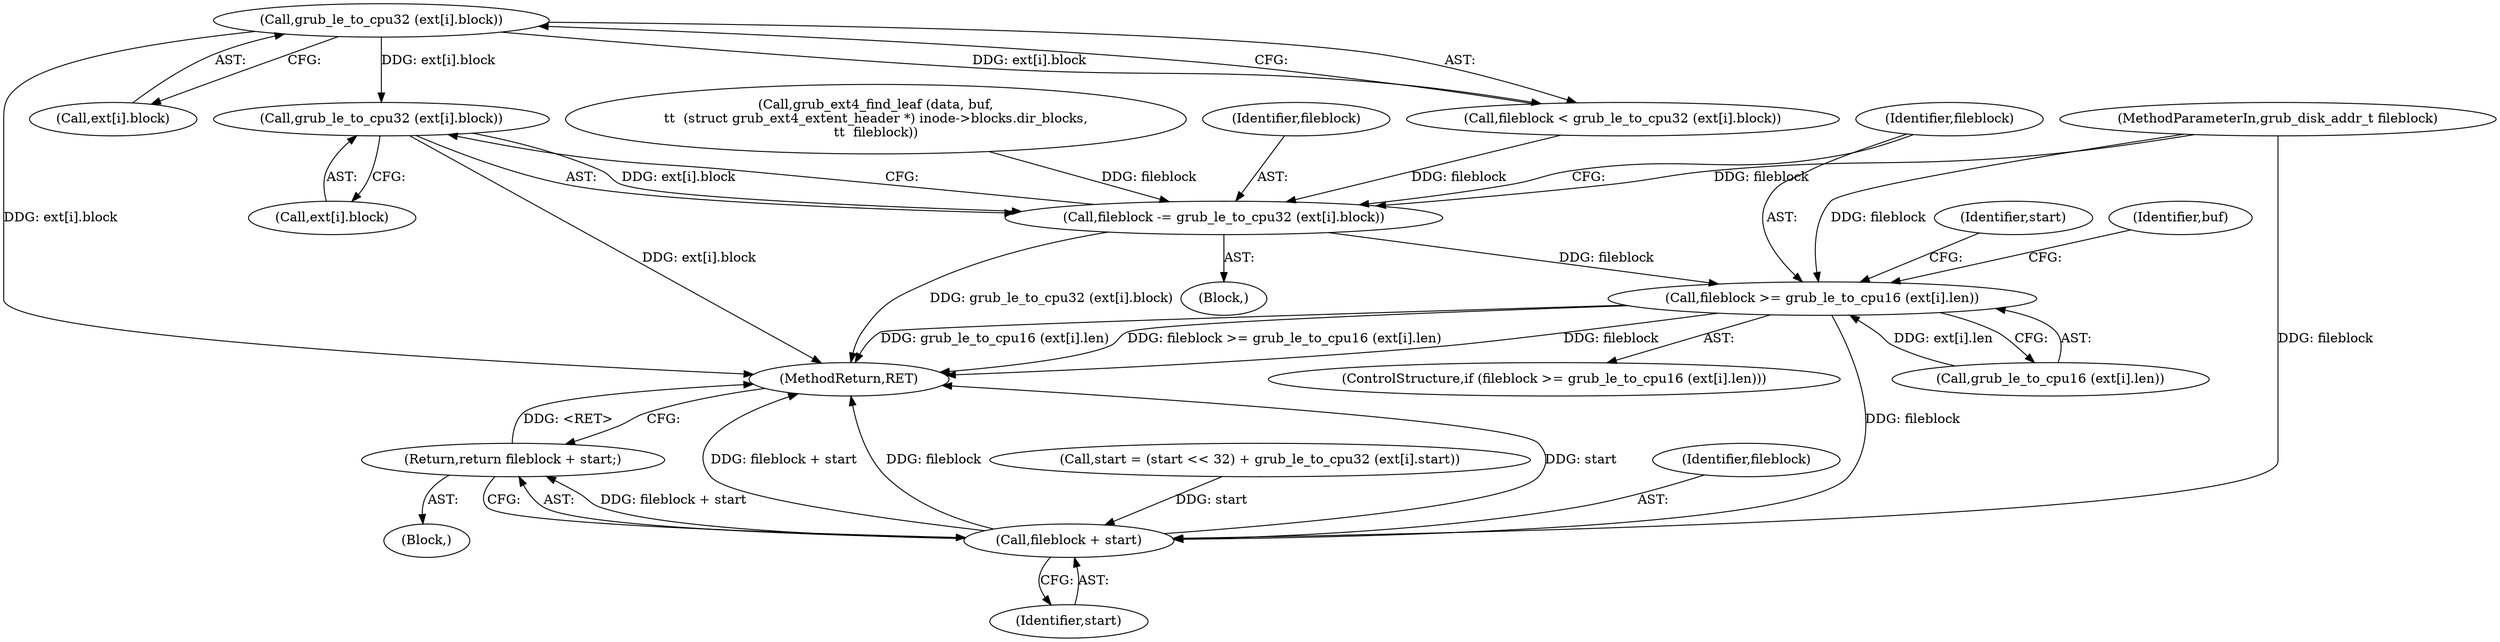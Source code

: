 digraph "0_radare2_65000a7fd9eea62359e6d6714f17b94a99a82edd_0@array" {
"1000223" [label="(Call,grub_le_to_cpu32 (ext[i].block))"];
"1000208" [label="(Call,grub_le_to_cpu32 (ext[i].block))"];
"1000221" [label="(Call,fileblock -= grub_le_to_cpu32 (ext[i].block))"];
"1000230" [label="(Call,fileblock >= grub_le_to_cpu16 (ext[i].len))"];
"1000269" [label="(Call,fileblock + start)"];
"1000268" [label="(Return,return fileblock + start;)"];
"1000209" [label="(Call,ext[i].block)"];
"1000224" [label="(Call,ext[i].block)"];
"1000254" [label="(Call,start = (start << 32) + grub_le_to_cpu32 (ext[i].start))"];
"1000220" [label="(Block,)"];
"1000247" [label="(Identifier,start)"];
"1000230" [label="(Call,fileblock >= grub_le_to_cpu16 (ext[i].len))"];
"1000162" [label="(Call,grub_ext4_find_leaf (data, buf,\n\t\t  (struct grub_ext4_extent_header *) inode->blocks.dir_blocks,\n\t\t  fileblock))"];
"1000269" [label="(Call,fileblock + start)"];
"1000240" [label="(Identifier,buf)"];
"1000457" [label="(MethodReturn,RET)"];
"1000229" [label="(ControlStructure,if (fileblock >= grub_le_to_cpu16 (ext[i].len)))"];
"1000244" [label="(Block,)"];
"1000106" [label="(MethodParameterIn,grub_disk_addr_t fileblock)"];
"1000221" [label="(Call,fileblock -= grub_le_to_cpu32 (ext[i].block))"];
"1000231" [label="(Identifier,fileblock)"];
"1000206" [label="(Call,fileblock < grub_le_to_cpu32 (ext[i].block))"];
"1000271" [label="(Identifier,start)"];
"1000223" [label="(Call,grub_le_to_cpu32 (ext[i].block))"];
"1000232" [label="(Call,grub_le_to_cpu16 (ext[i].len))"];
"1000268" [label="(Return,return fileblock + start;)"];
"1000208" [label="(Call,grub_le_to_cpu32 (ext[i].block))"];
"1000222" [label="(Identifier,fileblock)"];
"1000270" [label="(Identifier,fileblock)"];
"1000223" -> "1000221"  [label="AST: "];
"1000223" -> "1000224"  [label="CFG: "];
"1000224" -> "1000223"  [label="AST: "];
"1000221" -> "1000223"  [label="CFG: "];
"1000223" -> "1000457"  [label="DDG: ext[i].block"];
"1000223" -> "1000221"  [label="DDG: ext[i].block"];
"1000208" -> "1000223"  [label="DDG: ext[i].block"];
"1000208" -> "1000206"  [label="AST: "];
"1000208" -> "1000209"  [label="CFG: "];
"1000209" -> "1000208"  [label="AST: "];
"1000206" -> "1000208"  [label="CFG: "];
"1000208" -> "1000457"  [label="DDG: ext[i].block"];
"1000208" -> "1000206"  [label="DDG: ext[i].block"];
"1000221" -> "1000220"  [label="AST: "];
"1000222" -> "1000221"  [label="AST: "];
"1000231" -> "1000221"  [label="CFG: "];
"1000221" -> "1000457"  [label="DDG: grub_le_to_cpu32 (ext[i].block)"];
"1000162" -> "1000221"  [label="DDG: fileblock"];
"1000206" -> "1000221"  [label="DDG: fileblock"];
"1000106" -> "1000221"  [label="DDG: fileblock"];
"1000221" -> "1000230"  [label="DDG: fileblock"];
"1000230" -> "1000229"  [label="AST: "];
"1000230" -> "1000232"  [label="CFG: "];
"1000231" -> "1000230"  [label="AST: "];
"1000232" -> "1000230"  [label="AST: "];
"1000240" -> "1000230"  [label="CFG: "];
"1000247" -> "1000230"  [label="CFG: "];
"1000230" -> "1000457"  [label="DDG: fileblock"];
"1000230" -> "1000457"  [label="DDG: grub_le_to_cpu16 (ext[i].len)"];
"1000230" -> "1000457"  [label="DDG: fileblock >= grub_le_to_cpu16 (ext[i].len)"];
"1000106" -> "1000230"  [label="DDG: fileblock"];
"1000232" -> "1000230"  [label="DDG: ext[i].len"];
"1000230" -> "1000269"  [label="DDG: fileblock"];
"1000269" -> "1000268"  [label="AST: "];
"1000269" -> "1000271"  [label="CFG: "];
"1000270" -> "1000269"  [label="AST: "];
"1000271" -> "1000269"  [label="AST: "];
"1000268" -> "1000269"  [label="CFG: "];
"1000269" -> "1000457"  [label="DDG: fileblock + start"];
"1000269" -> "1000457"  [label="DDG: fileblock"];
"1000269" -> "1000457"  [label="DDG: start"];
"1000269" -> "1000268"  [label="DDG: fileblock + start"];
"1000106" -> "1000269"  [label="DDG: fileblock"];
"1000254" -> "1000269"  [label="DDG: start"];
"1000268" -> "1000244"  [label="AST: "];
"1000457" -> "1000268"  [label="CFG: "];
"1000268" -> "1000457"  [label="DDG: <RET>"];
}
